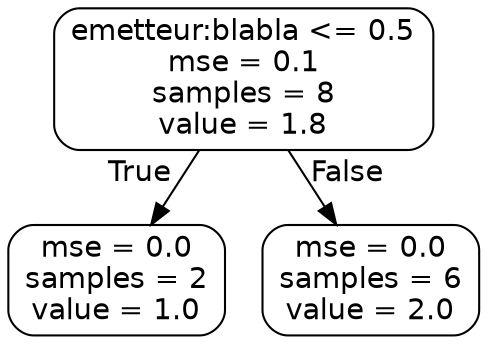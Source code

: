digraph Tree {
node [shape=box, style="rounded", color="black", fontname=helvetica] ;
edge [fontname=helvetica] ;
0 [label="emetteur:blabla <= 0.5\nmse = 0.1\nsamples = 8\nvalue = 1.8"] ;
1 [label="mse = 0.0\nsamples = 2\nvalue = 1.0"] ;
0 -> 1 [labeldistance=2.5, labelangle=45, headlabel="True"] ;
2 [label="mse = 0.0\nsamples = 6\nvalue = 2.0"] ;
0 -> 2 [labeldistance=2.5, labelangle=-45, headlabel="False"] ;
}